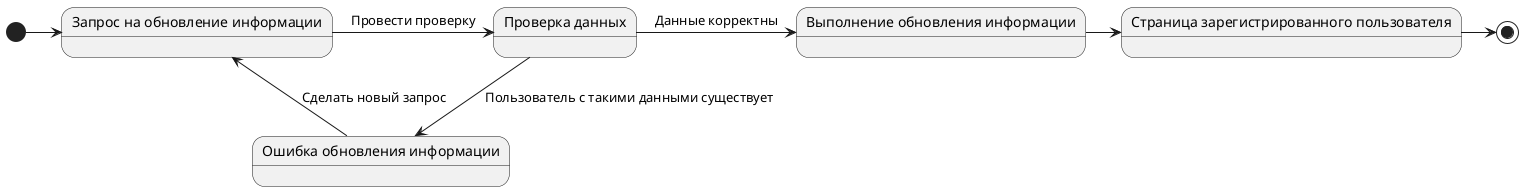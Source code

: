 @startuml
state "Запрос на обновление информации" as State1
state "Проверка данных" as State2
state "Ошибка обновления информации" as State3
state "Выполнение обновления информации" as State4
state "Страница зарегистрированного пользователя" as State5
[*] -right-> State1
State1 -right->State2 :Провести проверку
State2 -down-> State3 :Пользователь с такими данными существует
State2 -right-> State4 :Данные корректны
State3 --> State1 :Сделать новый запрос
State4 -right-> State5
State5 -right-> [*]
@enduml
